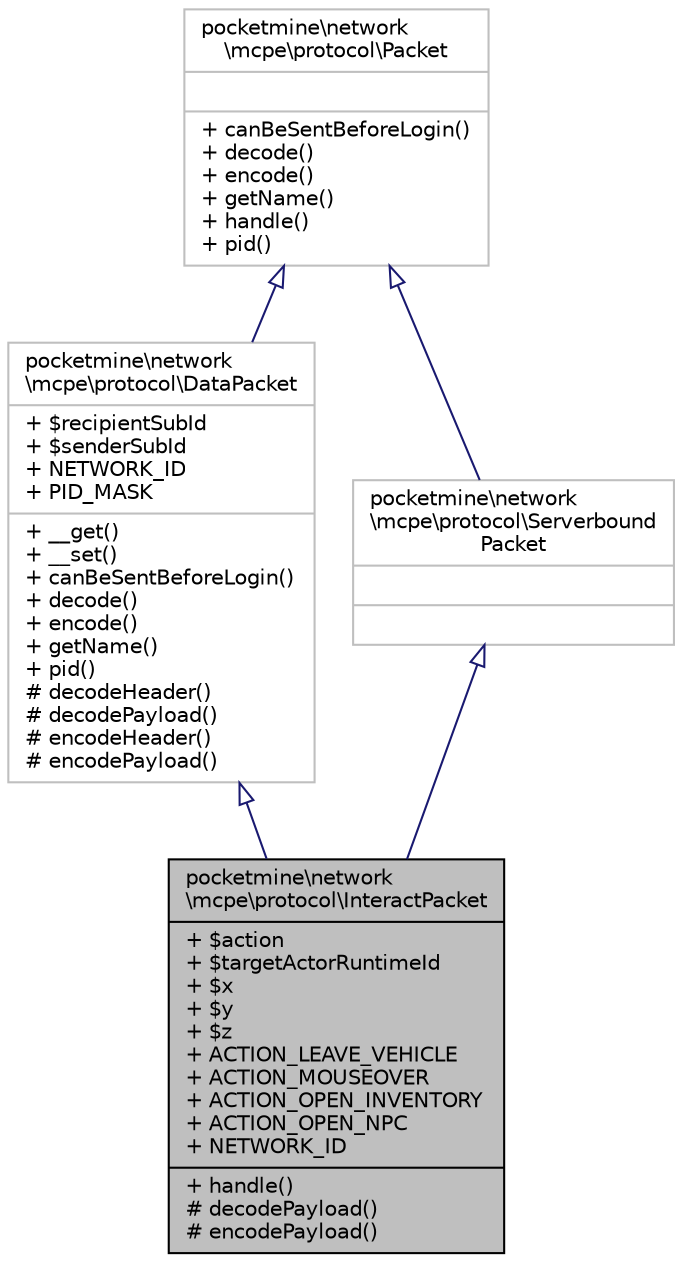 digraph "pocketmine\network\mcpe\protocol\InteractPacket"
{
 // INTERACTIVE_SVG=YES
 // LATEX_PDF_SIZE
  edge [fontname="Helvetica",fontsize="10",labelfontname="Helvetica",labelfontsize="10"];
  node [fontname="Helvetica",fontsize="10",shape=record];
  Node1 [label="{pocketmine\\network\l\\mcpe\\protocol\\InteractPacket\n|+ $action\l+ $targetActorRuntimeId\l+ $x\l+ $y\l+ $z\l+ ACTION_LEAVE_VEHICLE\l+ ACTION_MOUSEOVER\l+ ACTION_OPEN_INVENTORY\l+ ACTION_OPEN_NPC\l+ NETWORK_ID\l|+ handle()\l# decodePayload()\l# encodePayload()\l}",height=0.2,width=0.4,color="black", fillcolor="grey75", style="filled", fontcolor="black",tooltip=" "];
  Node2 -> Node1 [dir="back",color="midnightblue",fontsize="10",style="solid",arrowtail="onormal",fontname="Helvetica"];
  Node2 [label="{pocketmine\\network\l\\mcpe\\protocol\\DataPacket\n|+ $recipientSubId\l+ $senderSubId\l+ NETWORK_ID\l+ PID_MASK\l|+ __get()\l+ __set()\l+ canBeSentBeforeLogin()\l+ decode()\l+ encode()\l+ getName()\l+ pid()\l# decodeHeader()\l# decodePayload()\l# encodeHeader()\l# encodePayload()\l}",height=0.2,width=0.4,color="grey75", fillcolor="white", style="filled",URL="$d1/ddb/classpocketmine_1_1network_1_1mcpe_1_1protocol_1_1_data_packet.html",tooltip=" "];
  Node3 -> Node2 [dir="back",color="midnightblue",fontsize="10",style="solid",arrowtail="onormal",fontname="Helvetica"];
  Node3 [label="{pocketmine\\network\l\\mcpe\\protocol\\Packet\n||+ canBeSentBeforeLogin()\l+ decode()\l+ encode()\l+ getName()\l+ handle()\l+ pid()\l}",height=0.2,width=0.4,color="grey75", fillcolor="white", style="filled",URL="$d4/d5d/interfacepocketmine_1_1network_1_1mcpe_1_1protocol_1_1_packet.html",tooltip=" "];
  Node4 -> Node1 [dir="back",color="midnightblue",fontsize="10",style="solid",arrowtail="onormal",fontname="Helvetica"];
  Node4 [label="{pocketmine\\network\l\\mcpe\\protocol\\Serverbound\lPacket\n||}",height=0.2,width=0.4,color="grey75", fillcolor="white", style="filled",URL="$dd/de6/interfacepocketmine_1_1network_1_1mcpe_1_1protocol_1_1_serverbound_packet.html",tooltip=" "];
  Node3 -> Node4 [dir="back",color="midnightblue",fontsize="10",style="solid",arrowtail="onormal",fontname="Helvetica"];
}
